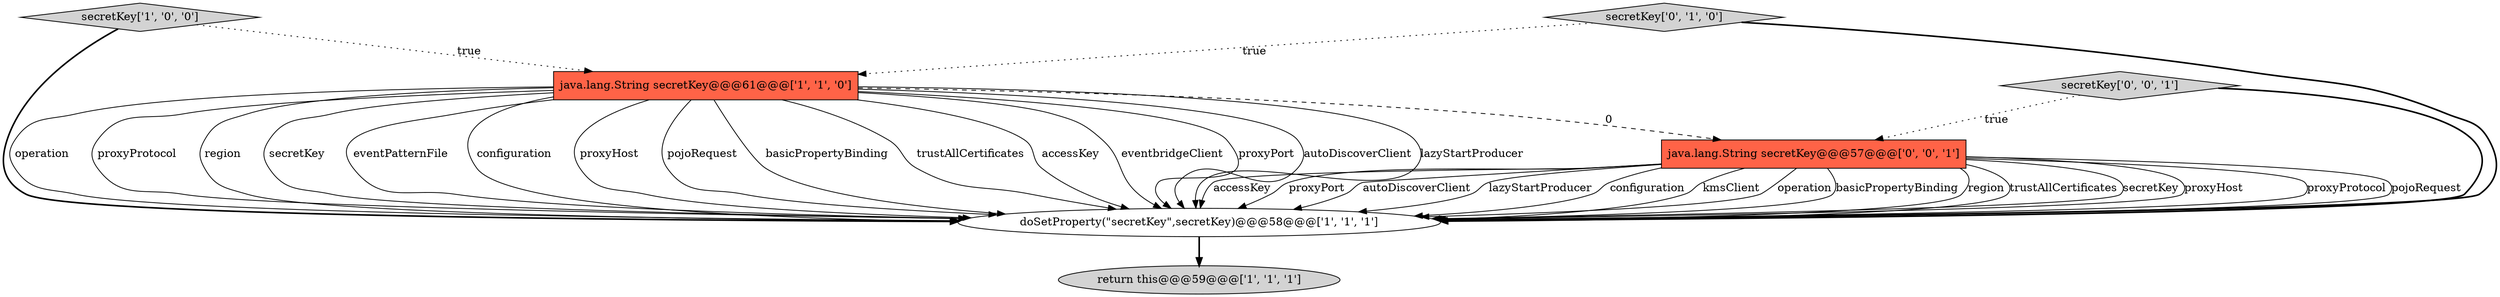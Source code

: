 digraph {
1 [style = filled, label = "java.lang.String secretKey@@@61@@@['1', '1', '0']", fillcolor = tomato, shape = box image = "AAA0AAABBB1BBB"];
3 [style = filled, label = "secretKey['1', '0', '0']", fillcolor = lightgray, shape = diamond image = "AAA0AAABBB1BBB"];
4 [style = filled, label = "secretKey['0', '1', '0']", fillcolor = lightgray, shape = diamond image = "AAA0AAABBB2BBB"];
2 [style = filled, label = "doSetProperty(\"secretKey\",secretKey)@@@58@@@['1', '1', '1']", fillcolor = white, shape = ellipse image = "AAA0AAABBB1BBB"];
0 [style = filled, label = "return this@@@59@@@['1', '1', '1']", fillcolor = lightgray, shape = ellipse image = "AAA0AAABBB1BBB"];
6 [style = filled, label = "secretKey['0', '0', '1']", fillcolor = lightgray, shape = diamond image = "AAA0AAABBB3BBB"];
5 [style = filled, label = "java.lang.String secretKey@@@57@@@['0', '0', '1']", fillcolor = tomato, shape = box image = "AAA0AAABBB3BBB"];
5->2 [style = solid, label="proxyProtocol"];
5->2 [style = solid, label="pojoRequest"];
1->2 [style = solid, label="eventbridgeClient"];
5->2 [style = solid, label="accessKey"];
3->2 [style = bold, label=""];
3->1 [style = dotted, label="true"];
1->2 [style = solid, label="proxyPort"];
5->2 [style = solid, label="proxyPort"];
1->2 [style = solid, label="autoDiscoverClient"];
5->2 [style = solid, label="autoDiscoverClient"];
1->2 [style = solid, label="lazyStartProducer"];
1->2 [style = solid, label="operation"];
4->1 [style = dotted, label="true"];
1->2 [style = solid, label="proxyProtocol"];
6->2 [style = bold, label=""];
1->2 [style = solid, label="region"];
4->2 [style = bold, label=""];
1->2 [style = solid, label="secretKey"];
6->5 [style = dotted, label="true"];
5->2 [style = solid, label="lazyStartProducer"];
1->2 [style = solid, label="eventPatternFile"];
1->2 [style = solid, label="configuration"];
1->2 [style = solid, label="proxyHost"];
5->2 [style = solid, label="configuration"];
5->2 [style = solid, label="kmsClient"];
1->2 [style = solid, label="pojoRequest"];
5->2 [style = solid, label="operation"];
5->2 [style = solid, label="basicPropertyBinding"];
2->0 [style = bold, label=""];
1->2 [style = solid, label="basicPropertyBinding"];
1->5 [style = dashed, label="0"];
5->2 [style = solid, label="region"];
5->2 [style = solid, label="trustAllCertificates"];
5->2 [style = solid, label="secretKey"];
1->2 [style = solid, label="trustAllCertificates"];
5->2 [style = solid, label="proxyHost"];
1->2 [style = solid, label="accessKey"];
}
